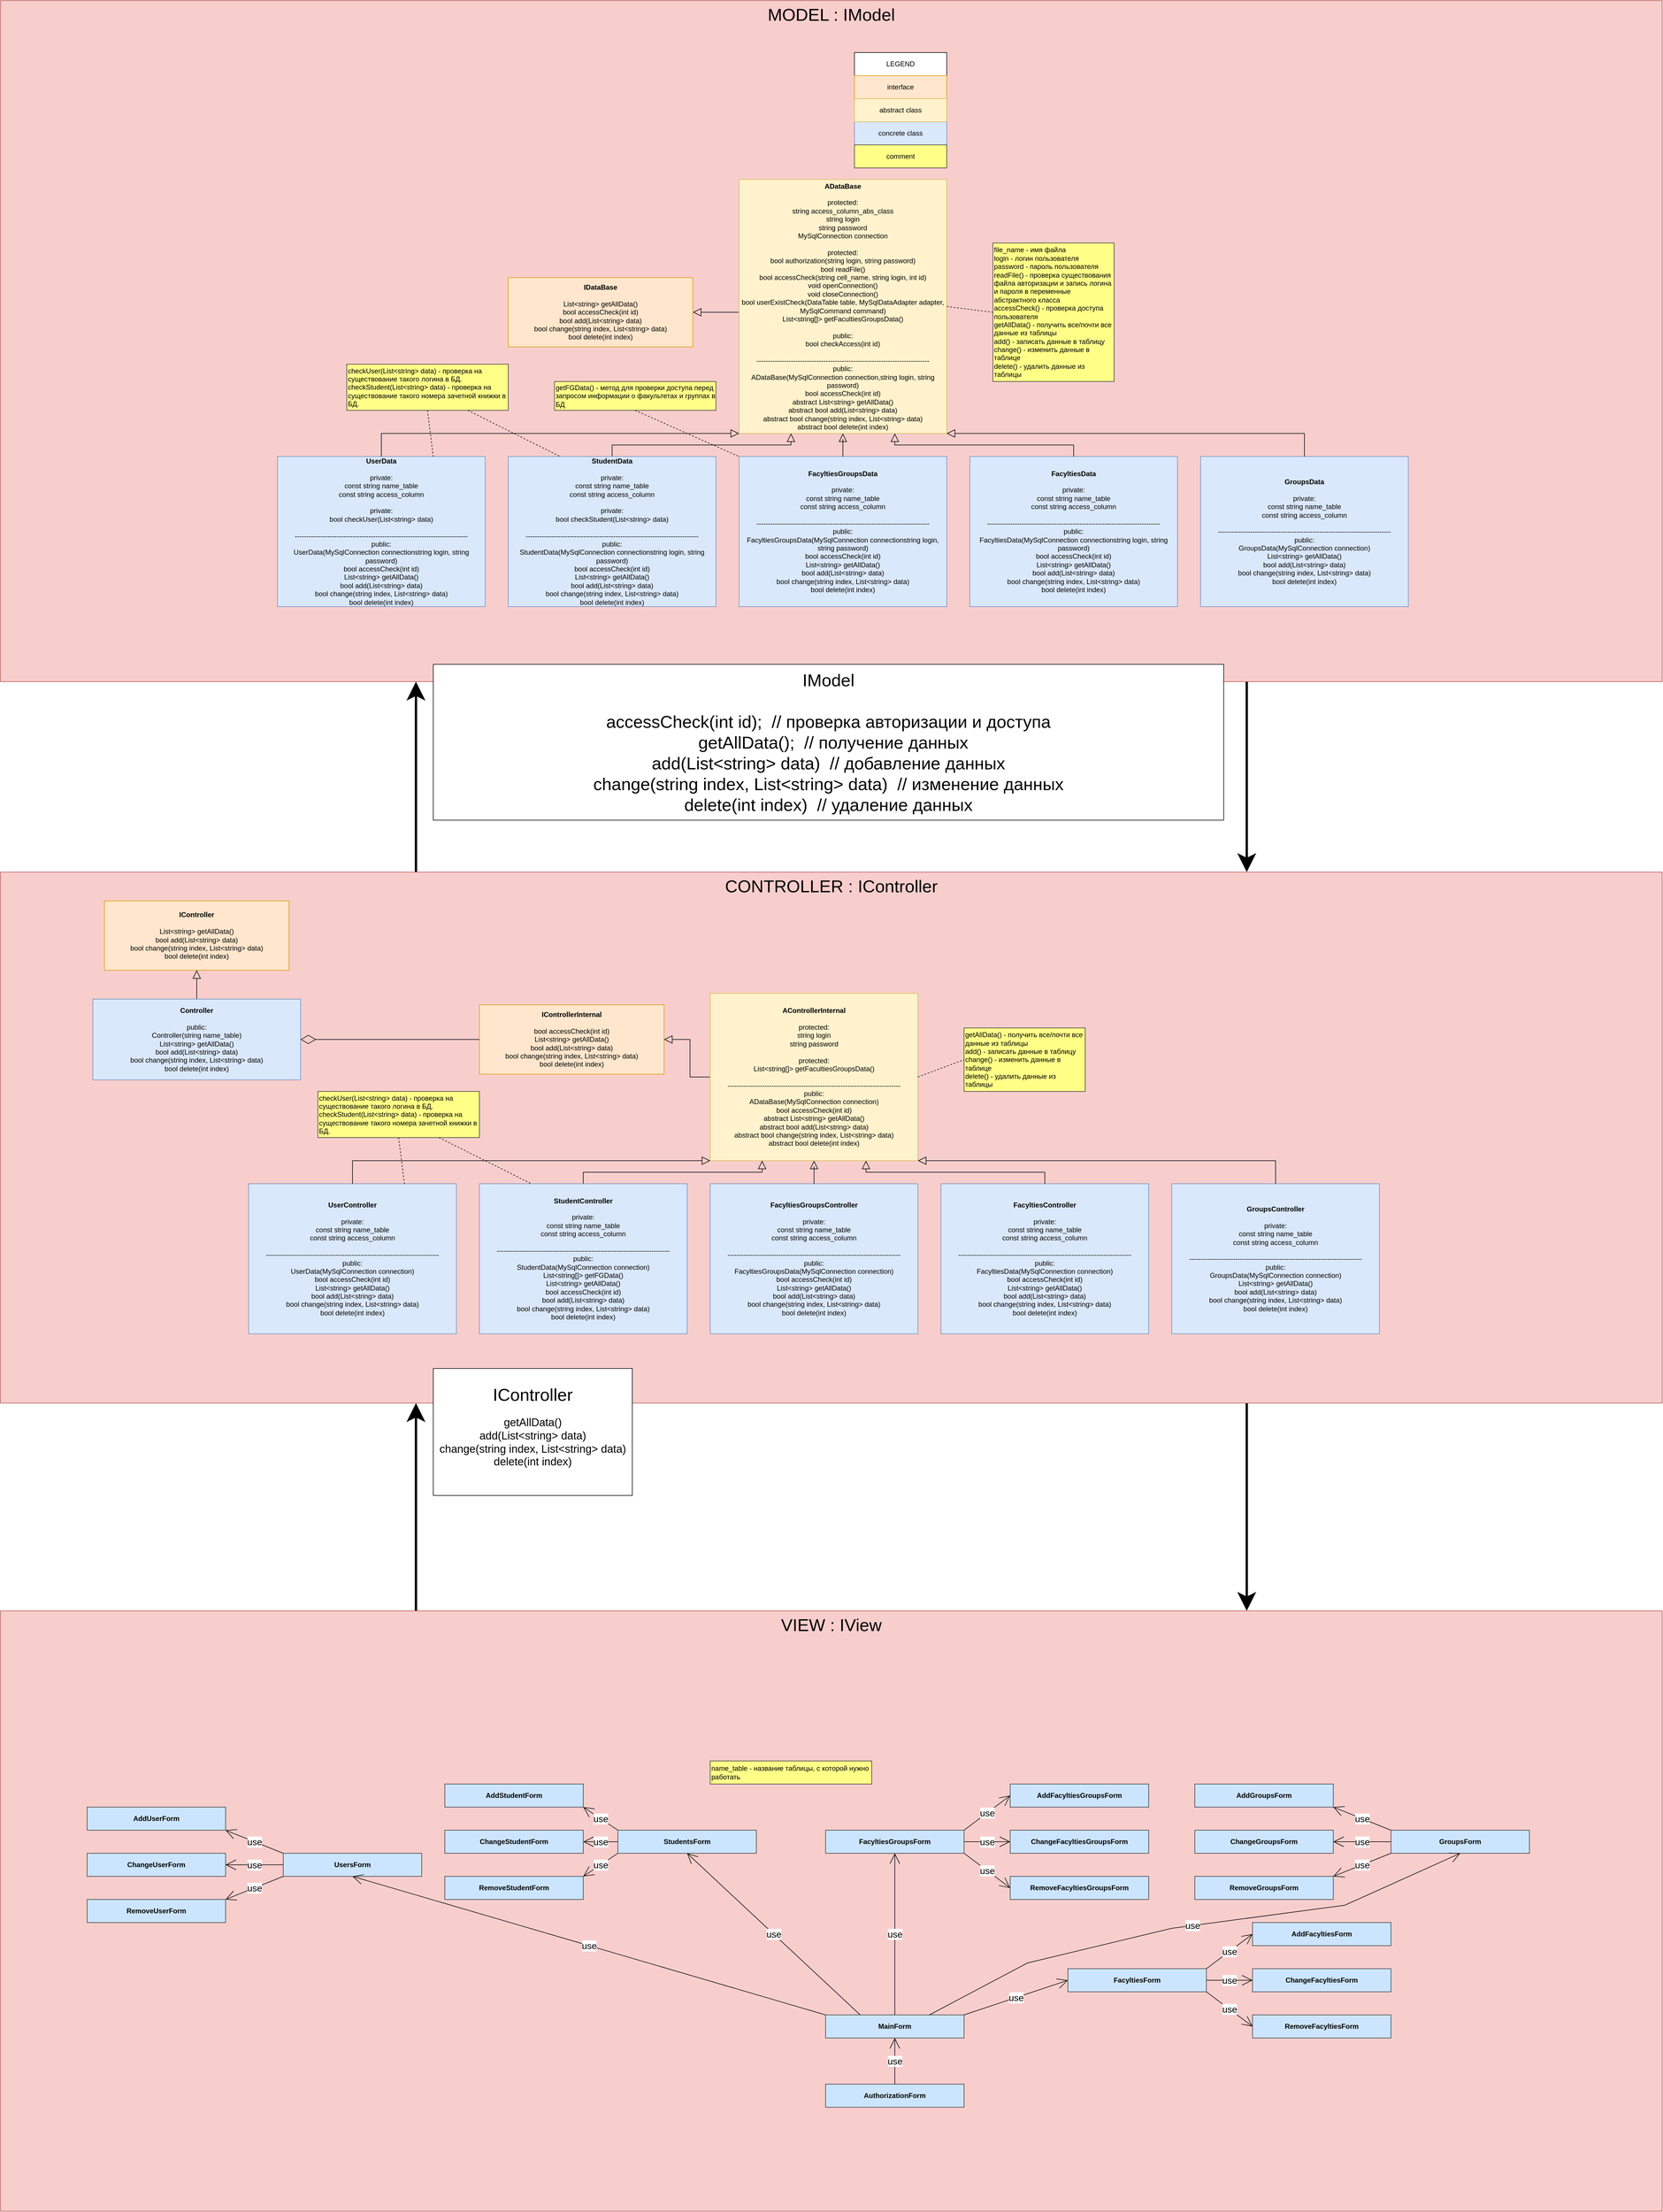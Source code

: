 <mxfile version="20.8.16" type="device"><diagram id="ocq9O8AzzAMIokA7cNoi" name="Страница 1"><mxGraphModel dx="2901" dy="2373" grid="1" gridSize="10" guides="1" tooltips="1" connect="1" arrows="1" fold="1" page="1" pageScale="1" pageWidth="827" pageHeight="1169" math="0" shadow="0"><root><mxCell id="0"/><mxCell id="1" parent="0"/><mxCell id="ER0At-6YWksPkvwWtmhH-6" style="edgeStyle=orthogonalEdgeStyle;rounded=0;orthogonalLoop=1;jettySize=auto;html=1;exitX=0.75;exitY=1;exitDx=0;exitDy=0;entryX=0.75;entryY=0;entryDx=0;entryDy=0;fontSize=30;strokeWidth=4;endSize=20;startSize=20;" parent="1" source="ER0At-6YWksPkvwWtmhH-3" target="ER0At-6YWksPkvwWtmhH-1" edge="1"><mxGeometry relative="1" as="geometry"/></mxCell><mxCell id="ER0At-6YWksPkvwWtmhH-7" value="" style="edgeStyle=orthogonalEdgeStyle;rounded=0;orthogonalLoop=1;jettySize=auto;html=1;exitX=0.25;exitY=0;exitDx=0;exitDy=0;entryX=0.25;entryY=1;entryDx=0;entryDy=0;fontSize=30;strokeWidth=4;endSize=20;startSize=20;" parent="1" source="ER0At-6YWksPkvwWtmhH-3" target="ER0At-6YWksPkvwWtmhH-2" edge="1"><mxGeometry relative="1" as="geometry"/></mxCell><mxCell id="ER0At-6YWksPkvwWtmhH-3" value="CONTROLLER : IController" style="rounded=0;whiteSpace=wrap;html=1;fillColor=#f8cecc;strokeColor=#b85450;align=center;verticalAlign=top;fontSize=30;" parent="1" vertex="1"><mxGeometry x="-680" y="1400" width="2880" height="920" as="geometry"/></mxCell><mxCell id="ER0At-6YWksPkvwWtmhH-10" style="edgeStyle=orthogonalEdgeStyle;rounded=0;orthogonalLoop=1;jettySize=auto;html=1;exitX=0.75;exitY=1;exitDx=0;exitDy=0;entryX=0.75;entryY=0;entryDx=0;entryDy=0;fontSize=30;strokeWidth=4;endSize=20;startSize=20;" parent="1" source="ER0At-6YWksPkvwWtmhH-2" target="ER0At-6YWksPkvwWtmhH-3" edge="1"><mxGeometry relative="1" as="geometry"/></mxCell><mxCell id="ER0At-6YWksPkvwWtmhH-2" value="MODEL : IModel" style="rounded=0;whiteSpace=wrap;html=1;fillColor=#f8cecc;strokeColor=#b85450;align=center;verticalAlign=top;fontSize=30;" parent="1" vertex="1"><mxGeometry x="-680" y="-110" width="2880" height="1180" as="geometry"/></mxCell><mxCell id="ER0At-6YWksPkvwWtmhH-5" style="edgeStyle=orthogonalEdgeStyle;rounded=0;orthogonalLoop=1;jettySize=auto;html=1;exitX=0.25;exitY=0;exitDx=0;exitDy=0;entryX=0.25;entryY=1;entryDx=0;entryDy=0;fontSize=30;strokeWidth=4;endSize=20;startSize=20;" parent="1" source="ER0At-6YWksPkvwWtmhH-1" target="ER0At-6YWksPkvwWtmhH-3" edge="1"><mxGeometry relative="1" as="geometry"/></mxCell><mxCell id="ER0At-6YWksPkvwWtmhH-1" value="VIEW : IView" style="rounded=0;whiteSpace=wrap;html=1;fillColor=#f8cecc;strokeColor=#b85450;align=center;verticalAlign=top;fontSize=30;" parent="1" vertex="1"><mxGeometry x="-680" y="2680" width="2880" height="1040" as="geometry"/></mxCell><mxCell id="dLpiywQZlEZt39u8WM0D-4" value="concrete class" style="rounded=0;whiteSpace=wrap;html=1;fillColor=#dae8fc;strokeColor=#6c8ebf;" parent="1" vertex="1"><mxGeometry x="800" y="100" width="160" height="40" as="geometry"/></mxCell><mxCell id="dLpiywQZlEZt39u8WM0D-5" value="LEGEND" style="rounded=0;whiteSpace=wrap;html=1;" parent="1" vertex="1"><mxGeometry x="800" y="-20" width="160" height="40" as="geometry"/></mxCell><mxCell id="dLpiywQZlEZt39u8WM0D-6" value="comment" style="rounded=0;whiteSpace=wrap;html=1;fillColor=#ffff88;strokeColor=#36393d;" parent="1" vertex="1"><mxGeometry x="800" y="140" width="160" height="40" as="geometry"/></mxCell><mxCell id="dLpiywQZlEZt39u8WM0D-7" value="interface" style="rounded=0;whiteSpace=wrap;html=1;fillColor=#ffe6cc;strokeColor=#d79b00;" parent="1" vertex="1"><mxGeometry x="800" y="20" width="160" height="40" as="geometry"/></mxCell><mxCell id="dLpiywQZlEZt39u8WM0D-8" value="&lt;b&gt;IDataBase&lt;/b&gt;&lt;br&gt;&lt;br&gt;List&amp;lt;string&amp;gt; getAllData()&lt;br&gt;bool accessCheck(int id)&lt;br&gt;bool add(List&amp;lt;string&amp;gt; data)&lt;br style=&quot;border-color: var(--border-color);&quot;&gt;bool change(string index, List&amp;lt;string&amp;gt; data)&lt;br style=&quot;border-color: var(--border-color);&quot;&gt;bool delete(int index)" style="rounded=0;whiteSpace=wrap;html=1;fillColor=#ffe6cc;strokeColor=#d79b00;" parent="1" vertex="1"><mxGeometry x="200" y="370" width="320" height="120" as="geometry"/></mxCell><mxCell id="dLpiywQZlEZt39u8WM0D-9" value="&lt;b&gt;UserData&lt;/b&gt;&lt;br&gt;&lt;br&gt;private:&lt;br&gt;const string name_table&lt;br&gt;const string access_column&lt;br style=&quot;border-color: var(--border-color);&quot;&gt;&lt;br style=&quot;border-color: var(--border-color);&quot;&gt;private:&lt;br style=&quot;border-color: var(--border-color);&quot;&gt;bool checkUser(List&amp;lt;string&amp;gt; data)&lt;br&gt;&lt;br&gt;---------------------------------------------------------------------------&lt;br&gt;public:&lt;br&gt;UserData(MySqlConnection connectionstring login, string password)&lt;br style=&quot;border-color: var(--border-color);&quot;&gt;bool accessCheck(int id)&lt;br style=&quot;border-color: var(--border-color);&quot;&gt;List&amp;lt;string&amp;gt; getAllData()&lt;br style=&quot;border-color: var(--border-color);&quot;&gt;bool add(List&amp;lt;string&amp;gt; data)&lt;br style=&quot;border-color: var(--border-color);&quot;&gt;bool change(string index, List&amp;lt;string&amp;gt; data)&lt;br style=&quot;border-color: var(--border-color);&quot;&gt;bool delete(int index)" style="rounded=0;whiteSpace=wrap;html=1;fillColor=#dae8fc;strokeColor=#6c8ebf;" parent="1" vertex="1"><mxGeometry x="-200" y="680" width="360" height="260" as="geometry"/></mxCell><mxCell id="dLpiywQZlEZt39u8WM0D-29" style="edgeStyle=orthogonalEdgeStyle;rounded=0;orthogonalLoop=1;jettySize=auto;html=1;entryX=1;entryY=0.5;entryDx=0;entryDy=0;strokeWidth=1;endArrow=block;endFill=0;endSize=12;" parent="1" source="dLpiywQZlEZt39u8WM0D-16" target="dLpiywQZlEZt39u8WM0D-8" edge="1"><mxGeometry relative="1" as="geometry"><Array as="points"><mxPoint x="590" y="430"/><mxPoint x="590" y="430"/></Array></mxGeometry></mxCell><mxCell id="dLpiywQZlEZt39u8WM0D-16" value="&lt;b&gt;ADataBase&lt;/b&gt;&lt;br style=&quot;border-color: var(--border-color);&quot;&gt;&lt;br style=&quot;border-color: var(--border-color);&quot;&gt;protected:&lt;br style=&quot;border-color: var(--border-color);&quot;&gt;string access_column_abs_class&lt;br style=&quot;border-color: var(--border-color);&quot;&gt;string login&lt;br style=&quot;border-color: var(--border-color);&quot;&gt;string password&lt;br style=&quot;border-color: var(--border-color);&quot;&gt;MySqlConnection connection&lt;br style=&quot;border-color: var(--border-color);&quot;&gt;&lt;br style=&quot;border-color: var(--border-color);&quot;&gt;protected:&lt;br style=&quot;border-color: var(--border-color);&quot;&gt;bool authorization(string login, string password)&lt;br style=&quot;border-color: var(--border-color);&quot;&gt;bool readFile()&lt;br style=&quot;border-color: var(--border-color);&quot;&gt;bool accessCheck(string cell_name, string login, int id)&lt;br style=&quot;border-color: var(--border-color);&quot;&gt;void openConnection()&lt;br style=&quot;border-color: var(--border-color);&quot;&gt;void closeConnection()&lt;br style=&quot;border-color: var(--border-color);&quot;&gt;bool userExistCheck(DataTable table, MySqlDataAdapter adapter, MySqlCommand command)&lt;br style=&quot;border-color: var(--border-color);&quot;&gt;List&amp;lt;string[]&amp;gt; getFacultiesGroupsData()&lt;br&gt;&lt;br&gt;public:&lt;br style=&quot;border-color: var(--border-color);&quot;&gt;bool checkAccess(int id)&lt;br&gt;&lt;br&gt;---------------------------------------------------------------------------&lt;br&gt;public:&lt;br&gt;ADataBase(MySqlConnection connection,string login, string password)&lt;br style=&quot;border-color: var(--border-color);&quot;&gt;bool accessCheck(int id)&lt;br style=&quot;border-color: var(--border-color);&quot;&gt;abstract List&amp;lt;string&amp;gt; getAllData()&lt;br&gt;abstract&amp;nbsp;bool add(List&amp;lt;string&amp;gt; data)&lt;br style=&quot;border-color: var(--border-color);&quot;&gt;abstract&amp;nbsp;bool change(string index, List&amp;lt;string&amp;gt; data)&lt;br style=&quot;border-color: var(--border-color);&quot;&gt;abstract&amp;nbsp;bool delete(int index)" style="rounded=0;whiteSpace=wrap;html=1;fillColor=#fff2cc;strokeColor=#d6b656;" parent="1" vertex="1"><mxGeometry x="600" y="200" width="360" height="440" as="geometry"/></mxCell><mxCell id="dLpiywQZlEZt39u8WM0D-23" style="edgeStyle=orthogonalEdgeStyle;rounded=0;orthogonalLoop=1;jettySize=auto;html=1;entryX=0.25;entryY=1;entryDx=0;entryDy=0;strokeWidth=1;endArrow=block;endFill=0;endSize=12;" parent="1" source="dLpiywQZlEZt39u8WM0D-18" target="dLpiywQZlEZt39u8WM0D-16" edge="1"><mxGeometry relative="1" as="geometry"><Array as="points"><mxPoint x="380" y="660"/><mxPoint x="690" y="660"/></Array></mxGeometry></mxCell><mxCell id="dLpiywQZlEZt39u8WM0D-18" value="&lt;b&gt;StudentData&lt;/b&gt;&lt;br&gt;&lt;br&gt;private:&lt;br&gt;const&amp;nbsp;string name_table&lt;br&gt;const string access_column&lt;br style=&quot;border-color: var(--border-color);&quot;&gt;&lt;br style=&quot;border-color: var(--border-color);&quot;&gt;private:&lt;br style=&quot;border-color: var(--border-color);&quot;&gt;bool checkStudent(List&amp;lt;string&amp;gt; data)&lt;br&gt;&lt;br&gt;---------------------------------------------------------------------------&lt;br&gt;public:&lt;br&gt;StudentData(MySqlConnection connectionstring login, string password)&lt;br style=&quot;border-color: var(--border-color);&quot;&gt;bool accessCheck(int id)&lt;br style=&quot;border-color: var(--border-color);&quot;&gt;List&amp;lt;string&amp;gt; getAllData()&lt;br style=&quot;border-color: var(--border-color);&quot;&gt;bool add(List&amp;lt;string&amp;gt; data)&lt;br style=&quot;border-color: var(--border-color);&quot;&gt;bool change(string index, List&amp;lt;string&amp;gt; data)&lt;br style=&quot;border-color: var(--border-color);&quot;&gt;bool delete(int index)" style="rounded=0;whiteSpace=wrap;html=1;fillColor=#dae8fc;strokeColor=#6c8ebf;" parent="1" vertex="1"><mxGeometry x="200" y="680" width="360" height="260" as="geometry"/></mxCell><mxCell id="dLpiywQZlEZt39u8WM0D-22" value="abstract class" style="rounded=0;whiteSpace=wrap;html=1;fillColor=#fff2cc;strokeColor=#d6b656;" parent="1" vertex="1"><mxGeometry x="800" y="60" width="160" height="40" as="geometry"/></mxCell><mxCell id="dLpiywQZlEZt39u8WM0D-24" value="&lt;b&gt;FacyltiesGroupsData&lt;/b&gt;&lt;br&gt;&lt;br&gt;private:&lt;br&gt;const&amp;nbsp;string name_table&lt;br&gt;const string access_column&lt;br&gt;&lt;br&gt;---------------------------------------------------------------------------&lt;br&gt;public:&lt;br&gt;&lt;span style=&quot;border-color: var(--border-color);&quot;&gt;FacyltiesGroups&lt;/span&gt;Data(MySqlConnection connectionstring login, string password)&lt;br style=&quot;border-color: var(--border-color);&quot;&gt;bool accessCheck(int id)&lt;br style=&quot;border-color: var(--border-color);&quot;&gt;List&amp;lt;string&amp;gt; getAllData()&lt;br style=&quot;border-color: var(--border-color);&quot;&gt;bool add(List&amp;lt;string&amp;gt; data)&lt;br style=&quot;border-color: var(--border-color);&quot;&gt;bool change(string index, List&amp;lt;string&amp;gt; data)&lt;br style=&quot;border-color: var(--border-color);&quot;&gt;bool delete(int index)" style="rounded=0;whiteSpace=wrap;html=1;fillColor=#dae8fc;strokeColor=#6c8ebf;" parent="1" vertex="1"><mxGeometry x="600" y="680" width="360" height="260" as="geometry"/></mxCell><mxCell id="dLpiywQZlEZt39u8WM0D-34" value="file_name - имя файла&lt;br&gt;login - логин пользователя&lt;br&gt;password - пароль пользователя&lt;br&gt;readFile() - проверка существования файла авторизации и запись логина и пароля в переменные абстрактного класса&lt;br&gt;accessCheck() - проверка доступа пользователя&lt;br&gt;getAllData() - получить все/почти все данные из таблицы&lt;br&gt;add() - записать данные в таблицу&lt;br&gt;change() - изменить данные в таблице&lt;br&gt;delete() - удалить данные из таблицы" style="rounded=0;whiteSpace=wrap;html=1;fillColor=#ffff88;strokeColor=#36393d;align=left;" parent="1" vertex="1"><mxGeometry x="1040" y="310" width="210" height="240" as="geometry"/></mxCell><mxCell id="dLpiywQZlEZt39u8WM0D-38" value="" style="endArrow=none;dashed=1;html=1;rounded=0;strokeWidth=1;endSize=12;entryX=0;entryY=0.5;entryDx=0;entryDy=0;exitX=1;exitY=0.5;exitDx=0;exitDy=0;" parent="1" source="dLpiywQZlEZt39u8WM0D-16" target="dLpiywQZlEZt39u8WM0D-34" edge="1"><mxGeometry width="50" height="50" relative="1" as="geometry"><mxPoint x="690" y="340" as="sourcePoint"/><mxPoint x="740" y="290" as="targetPoint"/></mxGeometry></mxCell><mxCell id="dLpiywQZlEZt39u8WM0D-39" value="&lt;span style=&quot;text-align: center;&quot;&gt;name_table - название таблицы, с которой нужно работать&lt;/span&gt;" style="rounded=0;whiteSpace=wrap;html=1;fillColor=#ffff88;strokeColor=#36393d;align=left;" parent="1" vertex="1"><mxGeometry x="550" y="2940" width="280" height="40" as="geometry"/></mxCell><mxCell id="dLpiywQZlEZt39u8WM0D-43" value="&lt;b&gt;AuthorizationForm&lt;/b&gt;" style="rounded=0;whiteSpace=wrap;html=1;fillColor=#cce5ff;strokeColor=#36393d;" parent="1" vertex="1"><mxGeometry x="750" y="3500" width="240" height="40" as="geometry"/></mxCell><mxCell id="dLpiywQZlEZt39u8WM0D-44" value="&lt;b&gt;StudentsForm&lt;/b&gt;" style="rounded=0;whiteSpace=wrap;html=1;fillColor=#cce5ff;strokeColor=#36393d;" parent="1" vertex="1"><mxGeometry x="390" y="3060" width="240" height="40" as="geometry"/></mxCell><mxCell id="dLpiywQZlEZt39u8WM0D-45" value="&lt;b&gt;AddStudentForm&lt;/b&gt;" style="rounded=0;whiteSpace=wrap;html=1;fillColor=#cce5ff;strokeColor=#36393d;" parent="1" vertex="1"><mxGeometry x="90" y="2980" width="240" height="40" as="geometry"/></mxCell><mxCell id="dLpiywQZlEZt39u8WM0D-46" value="&lt;b&gt;ChangeStudentForm&lt;/b&gt;" style="rounded=0;whiteSpace=wrap;html=1;fillColor=#cce5ff;strokeColor=#36393d;" parent="1" vertex="1"><mxGeometry x="90" y="3060" width="240" height="40" as="geometry"/></mxCell><mxCell id="dLpiywQZlEZt39u8WM0D-47" value="&lt;b&gt;RemoveStudentForm&lt;/b&gt;" style="rounded=0;whiteSpace=wrap;html=1;fillColor=#cce5ff;strokeColor=#36393d;" parent="1" vertex="1"><mxGeometry x="90" y="3140" width="240" height="40" as="geometry"/></mxCell><mxCell id="dLpiywQZlEZt39u8WM0D-56" value="&lt;b&gt;AddUserForm&lt;/b&gt;" style="rounded=0;whiteSpace=wrap;html=1;fillColor=#cce5ff;strokeColor=#36393d;" parent="1" vertex="1"><mxGeometry x="-530" y="3020" width="240" height="40" as="geometry"/></mxCell><mxCell id="dLpiywQZlEZt39u8WM0D-57" value="&lt;b&gt;ChangeUserForm&lt;/b&gt;" style="rounded=0;whiteSpace=wrap;html=1;fillColor=#cce5ff;strokeColor=#36393d;" parent="1" vertex="1"><mxGeometry x="-530" y="3100" width="240" height="40" as="geometry"/></mxCell><mxCell id="dLpiywQZlEZt39u8WM0D-58" value="&lt;b&gt;RemoveUserForm&lt;/b&gt;" style="rounded=0;whiteSpace=wrap;html=1;fillColor=#cce5ff;strokeColor=#36393d;" parent="1" vertex="1"><mxGeometry x="-530" y="3180" width="240" height="40" as="geometry"/></mxCell><mxCell id="dLpiywQZlEZt39u8WM0D-63" value="&lt;b&gt;AddFacyltiesGroupsForm&lt;/b&gt;" style="rounded=0;whiteSpace=wrap;html=1;fillColor=#cce5ff;strokeColor=#36393d;" parent="1" vertex="1"><mxGeometry x="1070" y="2980" width="240" height="40" as="geometry"/></mxCell><mxCell id="dLpiywQZlEZt39u8WM0D-64" value="&lt;b&gt;Change&lt;/b&gt;&lt;b style=&quot;border-color: var(--border-color);&quot;&gt;FacyltiesGroups&lt;/b&gt;&lt;b&gt;Form&lt;/b&gt;" style="rounded=0;whiteSpace=wrap;html=1;fillColor=#cce5ff;strokeColor=#36393d;" parent="1" vertex="1"><mxGeometry x="1070" y="3060" width="240" height="40" as="geometry"/></mxCell><mxCell id="dLpiywQZlEZt39u8WM0D-65" value="&lt;b&gt;Remove&lt;/b&gt;&lt;b style=&quot;border-color: var(--border-color);&quot;&gt;FacyltiesGroups&lt;/b&gt;&lt;b&gt;Form&lt;/b&gt;" style="rounded=0;whiteSpace=wrap;html=1;fillColor=#cce5ff;strokeColor=#36393d;" parent="1" vertex="1"><mxGeometry x="1070" y="3140" width="240" height="40" as="geometry"/></mxCell><mxCell id="Pfg1LIZ_p-JK7DMf9TVl-15" value="use" style="endArrow=open;endSize=16;endFill=0;html=1;rounded=0;exitX=0.5;exitY=0;exitDx=0;exitDy=0;entryX=0.5;entryY=1;entryDx=0;entryDy=0;fontSize=16;" parent="1" source="dLpiywQZlEZt39u8WM0D-43" target="rGvCEnaaATVUjTItlmBt-1" edge="1"><mxGeometry width="160" relative="1" as="geometry"><mxPoint x="190" y="2790" as="sourcePoint"/><mxPoint x="350" y="2790" as="targetPoint"/></mxGeometry></mxCell><mxCell id="Pfg1LIZ_p-JK7DMf9TVl-22" value="use" style="endArrow=open;endSize=16;endFill=0;html=1;rounded=0;entryX=1;entryY=0.5;entryDx=0;entryDy=0;fontSize=16;exitX=0;exitY=0.5;exitDx=0;exitDy=0;" parent="1" source="dLpiywQZlEZt39u8WM0D-44" target="dLpiywQZlEZt39u8WM0D-46" edge="1"><mxGeometry width="160" relative="1" as="geometry"><mxPoint x="350" y="3060" as="sourcePoint"/><mxPoint x="230" y="2810" as="targetPoint"/></mxGeometry></mxCell><mxCell id="Pfg1LIZ_p-JK7DMf9TVl-24" value="use" style="endArrow=open;endSize=16;endFill=0;html=1;rounded=0;entryX=1;entryY=0;entryDx=0;entryDy=0;fontSize=16;exitX=0;exitY=1;exitDx=0;exitDy=0;" parent="1" source="dLpiywQZlEZt39u8WM0D-44" target="dLpiywQZlEZt39u8WM0D-47" edge="1"><mxGeometry width="160" relative="1" as="geometry"><mxPoint x="400" y="3140" as="sourcePoint"/><mxPoint x="700" y="2790" as="targetPoint"/></mxGeometry></mxCell><mxCell id="4uRdyTs5se6w1f8D1EsU-1" value="&lt;b&gt;UsersForm&lt;/b&gt;" style="rounded=0;whiteSpace=wrap;html=1;fillColor=#cce5ff;strokeColor=#36393d;" parent="1" vertex="1"><mxGeometry x="-190" y="3100" width="240" height="40" as="geometry"/></mxCell><mxCell id="rGvCEnaaATVUjTItlmBt-1" value="&lt;b&gt;MainForm&lt;/b&gt;" style="rounded=0;whiteSpace=wrap;html=1;fillColor=#cce5ff;strokeColor=#36393d;" parent="1" vertex="1"><mxGeometry x="750" y="3380" width="240" height="40" as="geometry"/></mxCell><mxCell id="rGvCEnaaATVUjTItlmBt-2" value="use" style="endArrow=open;endSize=16;endFill=0;html=1;rounded=0;fontSize=16;entryX=1;entryY=1;entryDx=0;entryDy=0;exitX=0;exitY=0;exitDx=0;exitDy=0;" parent="1" source="dLpiywQZlEZt39u8WM0D-44" target="dLpiywQZlEZt39u8WM0D-45" edge="1"><mxGeometry width="160" relative="1" as="geometry"><mxPoint x="420" y="2990" as="sourcePoint"/><mxPoint x="340" y="2810" as="targetPoint"/></mxGeometry></mxCell><mxCell id="rGvCEnaaATVUjTItlmBt-3" value="use" style="endArrow=open;endSize=16;endFill=0;html=1;rounded=0;exitX=0.25;exitY=0;exitDx=0;exitDy=0;entryX=0.5;entryY=1;entryDx=0;entryDy=0;fontSize=16;" parent="1" source="rGvCEnaaATVUjTItlmBt-1" target="dLpiywQZlEZt39u8WM0D-44" edge="1"><mxGeometry width="160" relative="1" as="geometry"><mxPoint x="820" y="3230" as="sourcePoint"/><mxPoint x="820" y="3110" as="targetPoint"/><mxPoint as="offset"/></mxGeometry></mxCell><mxCell id="rGvCEnaaATVUjTItlmBt-8" value="&lt;b&gt;FacyltiesGroupsForm&lt;/b&gt;" style="rounded=0;whiteSpace=wrap;html=1;fillColor=#cce5ff;strokeColor=#36393d;" parent="1" vertex="1"><mxGeometry x="750" y="3060" width="240" height="40" as="geometry"/></mxCell><mxCell id="rGvCEnaaATVUjTItlmBt-9" value="use" style="endArrow=open;endSize=16;endFill=0;html=1;rounded=0;exitX=1;exitY=1;exitDx=0;exitDy=0;fontSize=16;entryX=0;entryY=0.5;entryDx=0;entryDy=0;" parent="1" source="rGvCEnaaATVUjTItlmBt-8" target="dLpiywQZlEZt39u8WM0D-65" edge="1"><mxGeometry width="160" relative="1" as="geometry"><mxPoint x="780" y="3150" as="sourcePoint"/><mxPoint x="1040" y="3110" as="targetPoint"/></mxGeometry></mxCell><mxCell id="rGvCEnaaATVUjTItlmBt-10" value="use" style="endArrow=open;endSize=16;endFill=0;html=1;rounded=0;exitX=1;exitY=0.5;exitDx=0;exitDy=0;fontSize=16;entryX=0;entryY=0.5;entryDx=0;entryDy=0;" parent="1" source="rGvCEnaaATVUjTItlmBt-8" target="dLpiywQZlEZt39u8WM0D-64" edge="1"><mxGeometry width="160" relative="1" as="geometry"><mxPoint x="790" y="3160" as="sourcePoint"/><mxPoint x="1030" y="3050" as="targetPoint"/></mxGeometry></mxCell><mxCell id="rGvCEnaaATVUjTItlmBt-11" value="use" style="endArrow=open;endSize=16;endFill=0;html=1;rounded=0;exitX=1;exitY=0;exitDx=0;exitDy=0;fontSize=16;entryX=0;entryY=0.5;entryDx=0;entryDy=0;" parent="1" source="rGvCEnaaATVUjTItlmBt-8" target="dLpiywQZlEZt39u8WM0D-63" edge="1"><mxGeometry width="160" relative="1" as="geometry"><mxPoint x="800" y="3170" as="sourcePoint"/><mxPoint x="980" y="3000" as="targetPoint"/></mxGeometry></mxCell><mxCell id="rGvCEnaaATVUjTItlmBt-14" value="use" style="endArrow=open;endSize=16;endFill=0;html=1;rounded=0;exitX=0;exitY=0;exitDx=0;exitDy=0;entryX=0.5;entryY=1;entryDx=0;entryDy=0;fontSize=16;" parent="1" source="rGvCEnaaATVUjTItlmBt-1" target="4uRdyTs5se6w1f8D1EsU-1" edge="1"><mxGeometry width="160" relative="1" as="geometry"><mxPoint x="880" y="3390" as="sourcePoint"/><mxPoint x="880" y="3110" as="targetPoint"/></mxGeometry></mxCell><mxCell id="rGvCEnaaATVUjTItlmBt-15" value="use" style="endArrow=open;endSize=16;endFill=0;html=1;rounded=0;fontSize=16;entryX=1;entryY=1;entryDx=0;entryDy=0;exitX=0;exitY=0;exitDx=0;exitDy=0;" parent="1" source="4uRdyTs5se6w1f8D1EsU-1" target="dLpiywQZlEZt39u8WM0D-56" edge="1"><mxGeometry width="160" relative="1" as="geometry"><mxPoint x="-220" y="3040" as="sourcePoint"/><mxPoint x="100" y="2810" as="targetPoint"/></mxGeometry></mxCell><mxCell id="rGvCEnaaATVUjTItlmBt-16" value="use" style="endArrow=open;endSize=16;endFill=0;html=1;rounded=0;fontSize=16;entryX=1;entryY=0.5;entryDx=0;entryDy=0;exitX=0;exitY=0.5;exitDx=0;exitDy=0;" parent="1" source="4uRdyTs5se6w1f8D1EsU-1" target="dLpiywQZlEZt39u8WM0D-57" edge="1"><mxGeometry width="160" relative="1" as="geometry"><mxPoint x="-250" y="3100" as="sourcePoint"/><mxPoint x="110" y="2820" as="targetPoint"/></mxGeometry></mxCell><mxCell id="rGvCEnaaATVUjTItlmBt-17" value="use" style="endArrow=open;endSize=16;endFill=0;html=1;rounded=0;fontSize=16;entryX=1;entryY=0;entryDx=0;entryDy=0;exitX=0;exitY=1;exitDx=0;exitDy=0;" parent="1" source="4uRdyTs5se6w1f8D1EsU-1" target="dLpiywQZlEZt39u8WM0D-58" edge="1"><mxGeometry width="160" relative="1" as="geometry"><mxPoint x="-200" y="3180" as="sourcePoint"/><mxPoint x="120" y="2830" as="targetPoint"/></mxGeometry></mxCell><mxCell id="osTgi7u16QbhaeQsvBvb-1" value="&lt;b&gt;FacyltiesData&lt;/b&gt;&lt;br&gt;&lt;br&gt;private:&lt;br&gt;const&amp;nbsp;string name_table&lt;br&gt;const string access_column&lt;br&gt;&lt;br&gt;---------------------------------------------------------------------------&lt;br&gt;public:&lt;br&gt;&lt;span style=&quot;border-color: var(--border-color);&quot;&gt;Facylties&lt;/span&gt;Data(MySqlConnection connectionstring login, string password)&lt;br style=&quot;border-color: var(--border-color);&quot;&gt;bool accessCheck(int id)&lt;br style=&quot;border-color: var(--border-color);&quot;&gt;List&amp;lt;string&amp;gt; getAllData()&lt;br style=&quot;border-color: var(--border-color);&quot;&gt;bool add(List&amp;lt;string&amp;gt; data)&lt;br style=&quot;border-color: var(--border-color);&quot;&gt;bool change(string index, List&amp;lt;string&amp;gt; data)&lt;br style=&quot;border-color: var(--border-color);&quot;&gt;bool delete(int index)" style="rounded=0;whiteSpace=wrap;html=1;fillColor=#dae8fc;strokeColor=#6c8ebf;" parent="1" vertex="1"><mxGeometry x="1000" y="680" width="360" height="260" as="geometry"/></mxCell><mxCell id="osTgi7u16QbhaeQsvBvb-2" value="&lt;b&gt;GroupsData&lt;/b&gt;&lt;br&gt;&lt;br&gt;private:&lt;br&gt;const&amp;nbsp;string name_table&lt;br&gt;const string access_column&lt;br&gt;&lt;br&gt;---------------------------------------------------------------------------&lt;br&gt;public:&lt;br&gt;&lt;span style=&quot;border-color: var(--border-color);&quot;&gt;Groups&lt;/span&gt;Data(MySqlConnection connection)&lt;br&gt;List&amp;lt;string&amp;gt; getAllData()&lt;br style=&quot;border-color: var(--border-color);&quot;&gt;bool add(List&amp;lt;string&amp;gt; data)&lt;br style=&quot;border-color: var(--border-color);&quot;&gt;bool change(string index, List&amp;lt;string&amp;gt; data)&lt;br style=&quot;border-color: var(--border-color);&quot;&gt;bool delete(int index)" style="rounded=0;whiteSpace=wrap;html=1;fillColor=#dae8fc;strokeColor=#6c8ebf;" parent="1" vertex="1"><mxGeometry x="1400" y="680" width="360" height="260" as="geometry"/></mxCell><mxCell id="osTgi7u16QbhaeQsvBvb-4" style="edgeStyle=orthogonalEdgeStyle;rounded=0;orthogonalLoop=1;jettySize=auto;html=1;strokeWidth=1;endArrow=block;endFill=0;endSize=12;exitX=0.5;exitY=0;exitDx=0;exitDy=0;entryX=0;entryY=1;entryDx=0;entryDy=0;" parent="1" source="dLpiywQZlEZt39u8WM0D-9" target="dLpiywQZlEZt39u8WM0D-16" edge="1"><mxGeometry relative="1" as="geometry"><mxPoint y="640" as="sourcePoint"/><mxPoint x="700" y="670" as="targetPoint"/><Array as="points"><mxPoint x="-20" y="640"/></Array></mxGeometry></mxCell><mxCell id="osTgi7u16QbhaeQsvBvb-7" style="edgeStyle=orthogonalEdgeStyle;rounded=0;orthogonalLoop=1;jettySize=auto;html=1;entryX=0.5;entryY=1;entryDx=0;entryDy=0;strokeWidth=1;endArrow=block;endFill=0;endSize=12;exitX=0.5;exitY=0;exitDx=0;exitDy=0;" parent="1" source="dLpiywQZlEZt39u8WM0D-24" target="dLpiywQZlEZt39u8WM0D-16" edge="1"><mxGeometry relative="1" as="geometry"><Array as="points"><mxPoint x="780" y="650"/><mxPoint x="780" y="650"/></Array><mxPoint x="823.88" y="669.6" as="sourcePoint"/><mxPoint x="920.0" y="630.0" as="targetPoint"/></mxGeometry></mxCell><mxCell id="osTgi7u16QbhaeQsvBvb-9" value="use" style="endArrow=open;endSize=16;endFill=0;html=1;rounded=0;exitX=0.5;exitY=0;exitDx=0;exitDy=0;entryX=0.5;entryY=1;entryDx=0;entryDy=0;fontSize=16;" parent="1" source="rGvCEnaaATVUjTItlmBt-1" target="rGvCEnaaATVUjTItlmBt-8" edge="1"><mxGeometry width="160" relative="1" as="geometry"><mxPoint x="1150" y="3410" as="sourcePoint"/><mxPoint x="910" y="3090" as="targetPoint"/><mxPoint as="offset"/></mxGeometry></mxCell><mxCell id="osTgi7u16QbhaeQsvBvb-12" value="&lt;b&gt;AddFacyltiesForm&lt;/b&gt;" style="rounded=0;whiteSpace=wrap;html=1;fillColor=#cce5ff;strokeColor=#36393d;" parent="1" vertex="1"><mxGeometry x="1490" y="3220" width="240" height="40" as="geometry"/></mxCell><mxCell id="osTgi7u16QbhaeQsvBvb-13" value="&lt;b&gt;Change&lt;/b&gt;&lt;b style=&quot;border-color: var(--border-color);&quot;&gt;Facylties&lt;/b&gt;&lt;b&gt;Form&lt;/b&gt;" style="rounded=0;whiteSpace=wrap;html=1;fillColor=#cce5ff;strokeColor=#36393d;" parent="1" vertex="1"><mxGeometry x="1490" y="3300" width="240" height="40" as="geometry"/></mxCell><mxCell id="osTgi7u16QbhaeQsvBvb-14" value="&lt;b&gt;Remove&lt;/b&gt;&lt;b style=&quot;border-color: var(--border-color);&quot;&gt;Facylties&lt;/b&gt;&lt;b&gt;Form&lt;/b&gt;" style="rounded=0;whiteSpace=wrap;html=1;fillColor=#cce5ff;strokeColor=#36393d;" parent="1" vertex="1"><mxGeometry x="1490" y="3380" width="240" height="40" as="geometry"/></mxCell><mxCell id="osTgi7u16QbhaeQsvBvb-15" value="&lt;b&gt;FacyltiesForm&lt;/b&gt;" style="rounded=0;whiteSpace=wrap;html=1;fillColor=#cce5ff;strokeColor=#36393d;" parent="1" vertex="1"><mxGeometry x="1170" y="3300" width="240" height="40" as="geometry"/></mxCell><mxCell id="osTgi7u16QbhaeQsvBvb-16" value="use" style="endArrow=open;endSize=16;endFill=0;html=1;rounded=0;exitX=1;exitY=1;exitDx=0;exitDy=0;fontSize=16;entryX=0;entryY=0.5;entryDx=0;entryDy=0;" parent="1" source="osTgi7u16QbhaeQsvBvb-15" target="osTgi7u16QbhaeQsvBvb-14" edge="1"><mxGeometry width="160" relative="1" as="geometry"><mxPoint x="1200" y="3390" as="sourcePoint"/><mxPoint x="1390" y="3380" as="targetPoint"/></mxGeometry></mxCell><mxCell id="osTgi7u16QbhaeQsvBvb-17" value="use" style="endArrow=open;endSize=16;endFill=0;html=1;rounded=0;exitX=1;exitY=0.5;exitDx=0;exitDy=0;fontSize=16;entryX=0;entryY=0.5;entryDx=0;entryDy=0;" parent="1" source="osTgi7u16QbhaeQsvBvb-15" target="osTgi7u16QbhaeQsvBvb-13" edge="1"><mxGeometry width="160" relative="1" as="geometry"><mxPoint x="1210" y="3400" as="sourcePoint"/><mxPoint x="1460" y="3280" as="targetPoint"/></mxGeometry></mxCell><mxCell id="osTgi7u16QbhaeQsvBvb-18" value="use" style="endArrow=open;endSize=16;endFill=0;html=1;rounded=0;exitX=1;exitY=0;exitDx=0;exitDy=0;fontSize=16;entryX=0;entryY=0.5;entryDx=0;entryDy=0;" parent="1" source="osTgi7u16QbhaeQsvBvb-15" target="osTgi7u16QbhaeQsvBvb-12" edge="1"><mxGeometry width="160" relative="1" as="geometry"><mxPoint x="1220" y="3410" as="sourcePoint"/><mxPoint x="1390" y="3270" as="targetPoint"/></mxGeometry></mxCell><mxCell id="osTgi7u16QbhaeQsvBvb-19" value="use" style="endArrow=open;endSize=16;endFill=0;html=1;rounded=0;exitX=1;exitY=0;exitDx=0;exitDy=0;entryX=0;entryY=0.5;entryDx=0;entryDy=0;fontSize=16;" parent="1" source="rGvCEnaaATVUjTItlmBt-1" target="osTgi7u16QbhaeQsvBvb-15" edge="1"><mxGeometry width="160" relative="1" as="geometry"><mxPoint x="940" y="3390" as="sourcePoint"/><mxPoint x="880" y="3110" as="targetPoint"/><mxPoint as="offset"/></mxGeometry></mxCell><mxCell id="osTgi7u16QbhaeQsvBvb-22" value="&lt;b&gt;AddGroupsForm&lt;/b&gt;" style="rounded=0;whiteSpace=wrap;html=1;fillColor=#cce5ff;strokeColor=#36393d;" parent="1" vertex="1"><mxGeometry x="1390" y="2980" width="240" height="40" as="geometry"/></mxCell><mxCell id="osTgi7u16QbhaeQsvBvb-23" value="&lt;b&gt;Change&lt;/b&gt;&lt;b style=&quot;border-color: var(--border-color);&quot;&gt;Groups&lt;/b&gt;&lt;b&gt;Form&lt;/b&gt;" style="rounded=0;whiteSpace=wrap;html=1;fillColor=#cce5ff;strokeColor=#36393d;" parent="1" vertex="1"><mxGeometry x="1390" y="3060" width="240" height="40" as="geometry"/></mxCell><mxCell id="osTgi7u16QbhaeQsvBvb-24" value="&lt;b&gt;Remove&lt;/b&gt;&lt;b style=&quot;border-color: var(--border-color);&quot;&gt;Groups&lt;/b&gt;&lt;b&gt;Form&lt;/b&gt;" style="rounded=0;whiteSpace=wrap;html=1;fillColor=#cce5ff;strokeColor=#36393d;" parent="1" vertex="1"><mxGeometry x="1390" y="3140" width="240" height="40" as="geometry"/></mxCell><mxCell id="osTgi7u16QbhaeQsvBvb-25" value="&lt;b style=&quot;border-color: var(--border-color);&quot;&gt;GroupsForm&lt;/b&gt;" style="rounded=0;whiteSpace=wrap;html=1;fillColor=#cce5ff;strokeColor=#36393d;" parent="1" vertex="1"><mxGeometry x="1730" y="3060" width="240" height="40" as="geometry"/></mxCell><mxCell id="osTgi7u16QbhaeQsvBvb-26" value="use" style="endArrow=open;endSize=16;endFill=0;html=1;rounded=0;fontSize=16;entryX=1;entryY=1;entryDx=0;entryDy=0;exitX=0;exitY=0;exitDx=0;exitDy=0;" parent="1" source="osTgi7u16QbhaeQsvBvb-25" target="osTgi7u16QbhaeQsvBvb-22" edge="1"><mxGeometry x="0.003" width="160" relative="1" as="geometry"><mxPoint x="1680" y="3000" as="sourcePoint"/><mxPoint x="2020" y="2770" as="targetPoint"/><mxPoint as="offset"/></mxGeometry></mxCell><mxCell id="osTgi7u16QbhaeQsvBvb-27" value="use" style="endArrow=open;endSize=16;endFill=0;html=1;rounded=0;fontSize=16;entryX=1;entryY=0.5;entryDx=0;entryDy=0;exitX=0;exitY=0.5;exitDx=0;exitDy=0;" parent="1" source="osTgi7u16QbhaeQsvBvb-25" target="osTgi7u16QbhaeQsvBvb-23" edge="1"><mxGeometry width="160" relative="1" as="geometry"><mxPoint x="1650" y="3050" as="sourcePoint"/><mxPoint x="2030" y="2780" as="targetPoint"/></mxGeometry></mxCell><mxCell id="osTgi7u16QbhaeQsvBvb-28" value="use" style="endArrow=open;endSize=16;endFill=0;html=1;rounded=0;fontSize=16;entryX=1;entryY=0;entryDx=0;entryDy=0;exitX=0;exitY=1;exitDx=0;exitDy=0;" parent="1" source="osTgi7u16QbhaeQsvBvb-25" target="osTgi7u16QbhaeQsvBvb-24" edge="1"><mxGeometry width="160" relative="1" as="geometry"><mxPoint x="1640" y="3120" as="sourcePoint"/><mxPoint x="2040" y="2790" as="targetPoint"/></mxGeometry></mxCell><mxCell id="osTgi7u16QbhaeQsvBvb-29" value="use" style="endArrow=open;endSize=16;endFill=0;html=1;rounded=0;exitX=0.75;exitY=0;exitDx=0;exitDy=0;entryX=0.5;entryY=1;entryDx=0;entryDy=0;fontSize=16;" parent="1" source="rGvCEnaaATVUjTItlmBt-1" target="osTgi7u16QbhaeQsvBvb-25" edge="1"><mxGeometry width="160" relative="1" as="geometry"><mxPoint x="1000" y="3390" as="sourcePoint"/><mxPoint x="1180" y="3330" as="targetPoint"/><mxPoint as="offset"/><Array as="points"><mxPoint x="1100" y="3290"/><mxPoint x="1350" y="3230"/><mxPoint x="1650" y="3190"/></Array></mxGeometry></mxCell><mxCell id="osTgi7u16QbhaeQsvBvb-31" style="edgeStyle=orthogonalEdgeStyle;rounded=0;orthogonalLoop=1;jettySize=auto;html=1;entryX=0.75;entryY=1;entryDx=0;entryDy=0;strokeWidth=1;endArrow=block;endFill=0;endSize=12;exitX=0.5;exitY=0;exitDx=0;exitDy=0;" parent="1" source="osTgi7u16QbhaeQsvBvb-1" target="dLpiywQZlEZt39u8WM0D-16" edge="1"><mxGeometry relative="1" as="geometry"><Array as="points"><mxPoint x="1180" y="660"/><mxPoint x="870" y="660"/></Array><mxPoint x="1070" y="610" as="sourcePoint"/><mxPoint x="1070" y="570" as="targetPoint"/></mxGeometry></mxCell><mxCell id="osTgi7u16QbhaeQsvBvb-32" style="edgeStyle=orthogonalEdgeStyle;rounded=0;orthogonalLoop=1;jettySize=auto;html=1;entryX=1;entryY=1;entryDx=0;entryDy=0;strokeWidth=1;endArrow=block;endFill=0;endSize=12;exitX=0.5;exitY=0;exitDx=0;exitDy=0;" parent="1" source="osTgi7u16QbhaeQsvBvb-2" target="dLpiywQZlEZt39u8WM0D-16" edge="1"><mxGeometry relative="1" as="geometry"><Array as="points"><mxPoint x="1580" y="640"/></Array><mxPoint x="1570" y="650" as="sourcePoint"/><mxPoint x="1080" y="580" as="targetPoint"/></mxGeometry></mxCell><mxCell id="osTgi7u16QbhaeQsvBvb-33" value="getFGData() -&amp;nbsp;метод для проверки доступа перед запросом информации о факультетах и группах в БД" style="rounded=0;whiteSpace=wrap;html=1;fillColor=#ffff88;strokeColor=#36393d;align=left;" parent="1" vertex="1"><mxGeometry x="280" y="550" width="280" height="50" as="geometry"/></mxCell><mxCell id="osTgi7u16QbhaeQsvBvb-36" value="" style="endArrow=none;dashed=1;html=1;rounded=0;exitX=0.5;exitY=1;exitDx=0;exitDy=0;entryX=0;entryY=0;entryDx=0;entryDy=0;" parent="1" source="osTgi7u16QbhaeQsvBvb-33" target="dLpiywQZlEZt39u8WM0D-24" edge="1"><mxGeometry width="50" height="50" relative="1" as="geometry"><mxPoint x="370" y="585" as="sourcePoint"/><mxPoint x="420" y="535" as="targetPoint"/></mxGeometry></mxCell><mxCell id="osTgi7u16QbhaeQsvBvb-37" value="checkUser(List&amp;lt;string&amp;gt; data) - проверка на существование такого логина в БД.&lt;br&gt;checkStudent(List&amp;lt;string&amp;gt; data) - проверка на существование такого номера зачетной книжки в БД." style="rounded=0;whiteSpace=wrap;html=1;fillColor=#ffff88;strokeColor=#36393d;align=left;" parent="1" vertex="1"><mxGeometry x="-80" y="520" width="280" height="80" as="geometry"/></mxCell><mxCell id="osTgi7u16QbhaeQsvBvb-38" value="" style="endArrow=none;dashed=1;html=1;rounded=0;exitX=0.75;exitY=1;exitDx=0;exitDy=0;entryX=0.25;entryY=0;entryDx=0;entryDy=0;" parent="1" source="osTgi7u16QbhaeQsvBvb-37" target="dLpiywQZlEZt39u8WM0D-18" edge="1"><mxGeometry width="50" height="50" relative="1" as="geometry"><mxPoint x="430" y="610" as="sourcePoint"/><mxPoint x="610" y="690" as="targetPoint"/></mxGeometry></mxCell><mxCell id="osTgi7u16QbhaeQsvBvb-39" value="" style="endArrow=none;dashed=1;html=1;rounded=0;exitX=0.5;exitY=1;exitDx=0;exitDy=0;entryX=0.75;entryY=0;entryDx=0;entryDy=0;" parent="1" source="osTgi7u16QbhaeQsvBvb-37" target="dLpiywQZlEZt39u8WM0D-9" edge="1"><mxGeometry width="50" height="50" relative="1" as="geometry"><mxPoint x="140" y="610" as="sourcePoint"/><mxPoint x="300" y="690" as="targetPoint"/></mxGeometry></mxCell><mxCell id="ER0At-6YWksPkvwWtmhH-11" value="IModel&lt;br&gt;&lt;br&gt;accessCheck(int id)&lt;span style=&quot;background-color: initial;&quot;&gt;;&amp;nbsp; // проверка авторизации и доступа&lt;/span&gt;&lt;br&gt;&lt;div&gt;&amp;nbsp; getAllData();&amp;nbsp; // получение данных&lt;/div&gt;&lt;div&gt;add(List&amp;lt;string&amp;gt; data)&amp;nbsp; // добавление данных&lt;br style=&quot;border-color: var(--border-color); font-size: 12px;&quot;&gt;&lt;span style=&quot;&quot;&gt;change(string index, List&amp;lt;string&amp;gt; data)&amp;nbsp; // изменение данных&lt;/span&gt;&lt;br style=&quot;border-color: var(--border-color);&quot;&gt;&lt;span style=&quot;&quot;&gt;delete(int index)&amp;nbsp; // удаление данных&lt;/span&gt;&lt;br&gt;&lt;/div&gt;" style="rounded=0;whiteSpace=wrap;html=1;fontSize=30;" parent="1" vertex="1"><mxGeometry x="70" y="1040" width="1370" height="270" as="geometry"/></mxCell><mxCell id="ER0At-6YWksPkvwWtmhH-12" value="IController&lt;font style=&quot;font-size: 14px;&quot;&gt;&lt;br style=&quot;border-color: var(--border-color); font-size: 12px;&quot;&gt;&lt;/font&gt;&lt;p style=&quot;font-size: 19px;&quot;&gt;&lt;font style=&quot;font-size: 19px;&quot;&gt;getAllData()&lt;br&gt;&lt;/font&gt;&lt;font style=&quot;font-size: 19px;&quot;&gt;&lt;font style=&quot;font-size: 19px;&quot;&gt;add(List&amp;lt;string&amp;gt; data)&lt;br&gt;&lt;/font&gt;&lt;/font&gt;&lt;font style=&quot;font-size: 19px;&quot;&gt;&lt;font style=&quot;font-size: 19px;&quot;&gt;change(string index, List&amp;lt;string&amp;gt; data)&lt;br&gt;&lt;/font&gt;&lt;/font&gt;&lt;font style=&quot;font-size: 19px;&quot;&gt;&lt;font style=&quot;font-size: 19px;&quot;&gt;delete(int index)&lt;/font&gt;&lt;/font&gt;&lt;/p&gt;" style="rounded=0;whiteSpace=wrap;html=1;fontSize=30;" parent="1" vertex="1"><mxGeometry x="70" y="2260" width="345" height="220" as="geometry"/></mxCell><mxCell id="pSbyeprAxQ6YhgSol2dP-71" value="&lt;b&gt;IControllerInternal&lt;/b&gt;&lt;br&gt;&lt;br style=&quot;border-color: var(--border-color);&quot;&gt;bool accessCheck(int id)&lt;br style=&quot;border-color: var(--border-color);&quot;&gt;List&amp;lt;string&amp;gt; getAllData()&lt;br&gt;bool add(List&amp;lt;string&amp;gt; data)&lt;br style=&quot;border-color: var(--border-color);&quot;&gt;bool change(string index, List&amp;lt;string&amp;gt; data)&lt;br style=&quot;border-color: var(--border-color);&quot;&gt;bool delete(int index)" style="rounded=0;whiteSpace=wrap;html=1;fillColor=#ffe6cc;strokeColor=#d79b00;" parent="1" vertex="1"><mxGeometry x="150" y="1630" width="320" height="120" as="geometry"/></mxCell><mxCell id="pSbyeprAxQ6YhgSol2dP-72" value="&lt;b&gt;User&lt;/b&gt;&lt;b style=&quot;border-color: var(--border-color);&quot;&gt;Controller&lt;/b&gt;&lt;br&gt;&lt;br&gt;private:&lt;br&gt;const string name_table&lt;br&gt;const string access_column&lt;br&gt;&lt;br&gt;---------------------------------------------------------------------------&lt;br&gt;public:&lt;br&gt;UserData(MySqlConnection connection)&lt;br style=&quot;border-color: var(--border-color);&quot;&gt;bool accessCheck(int id)&lt;br style=&quot;border-color: var(--border-color);&quot;&gt;List&amp;lt;string&amp;gt; getAllData()&lt;br style=&quot;border-color: var(--border-color);&quot;&gt;bool add(List&amp;lt;string&amp;gt; data)&lt;br style=&quot;border-color: var(--border-color);&quot;&gt;bool change(string index, List&amp;lt;string&amp;gt; data)&lt;br style=&quot;border-color: var(--border-color);&quot;&gt;bool delete(int index)" style="rounded=0;whiteSpace=wrap;html=1;fillColor=#dae8fc;strokeColor=#6c8ebf;" parent="1" vertex="1"><mxGeometry x="-250" y="1940" width="360" height="260" as="geometry"/></mxCell><mxCell id="pSbyeprAxQ6YhgSol2dP-73" style="edgeStyle=orthogonalEdgeStyle;rounded=0;orthogonalLoop=1;jettySize=auto;html=1;entryX=1;entryY=0.5;entryDx=0;entryDy=0;strokeWidth=1;endArrow=block;endFill=0;endSize=12;" parent="1" source="pSbyeprAxQ6YhgSol2dP-74" target="pSbyeprAxQ6YhgSol2dP-71" edge="1"><mxGeometry relative="1" as="geometry"/></mxCell><mxCell id="pSbyeprAxQ6YhgSol2dP-74" value="&lt;b&gt;AController&lt;/b&gt;&lt;b style=&quot;border-color: var(--border-color);&quot;&gt;Internal&lt;/b&gt;&lt;br&gt;&lt;br&gt;protected:&lt;br&gt;string login&lt;br&gt;string password&lt;br style=&quot;border-color: var(--border-color);&quot;&gt;&lt;br style=&quot;border-color: var(--border-color);&quot;&gt;protected:&lt;br&gt;List&amp;lt;string[]&amp;gt; getFacultiesGroupsData()&lt;br&gt;&lt;br&gt;---------------------------------------------------------------------------&lt;br&gt;public:&lt;br&gt;ADataBase(MySqlConnection connection)&lt;br style=&quot;border-color: var(--border-color);&quot;&gt;bool accessCheck(int id)&lt;br style=&quot;border-color: var(--border-color);&quot;&gt;abstract List&amp;lt;string&amp;gt; getAllData()&lt;br&gt;abstract&amp;nbsp;bool add(List&amp;lt;string&amp;gt; data)&lt;br style=&quot;border-color: var(--border-color);&quot;&gt;abstract&amp;nbsp;bool change(string index, List&amp;lt;string&amp;gt; data)&lt;br style=&quot;border-color: var(--border-color);&quot;&gt;abstract&amp;nbsp;bool delete(int index)" style="rounded=0;whiteSpace=wrap;html=1;fillColor=#fff2cc;strokeColor=#d6b656;" parent="1" vertex="1"><mxGeometry x="550" y="1610" width="360" height="290" as="geometry"/></mxCell><mxCell id="pSbyeprAxQ6YhgSol2dP-75" style="edgeStyle=orthogonalEdgeStyle;rounded=0;orthogonalLoop=1;jettySize=auto;html=1;entryX=0.25;entryY=1;entryDx=0;entryDy=0;strokeWidth=1;endArrow=block;endFill=0;endSize=12;" parent="1" source="pSbyeprAxQ6YhgSol2dP-76" target="pSbyeprAxQ6YhgSol2dP-74" edge="1"><mxGeometry relative="1" as="geometry"><Array as="points"><mxPoint x="330" y="1920"/><mxPoint x="640" y="1920"/></Array></mxGeometry></mxCell><mxCell id="pSbyeprAxQ6YhgSol2dP-76" value="&lt;b&gt;Student&lt;/b&gt;&lt;b style=&quot;border-color: var(--border-color);&quot;&gt;Controller&lt;/b&gt;&lt;br&gt;&lt;br&gt;private:&lt;br&gt;const&amp;nbsp;string name_table&lt;br&gt;const string access_column&lt;br&gt;&lt;br&gt;---------------------------------------------------------------------------&lt;br&gt;public:&lt;br&gt;StudentData(MySqlConnection connection)&lt;br&gt;List&amp;lt;string[]&amp;gt; getFGData()&lt;br&gt;List&amp;lt;string&amp;gt; getAllData()&lt;br style=&quot;border-color: var(--border-color);&quot;&gt;bool accessCheck(int id)&lt;br style=&quot;border-color: var(--border-color);&quot;&gt;bool add(List&amp;lt;string&amp;gt; data)&lt;br style=&quot;border-color: var(--border-color);&quot;&gt;bool change(string index, List&amp;lt;string&amp;gt; data)&lt;br style=&quot;border-color: var(--border-color);&quot;&gt;bool delete(int index)" style="rounded=0;whiteSpace=wrap;html=1;fillColor=#dae8fc;strokeColor=#6c8ebf;" parent="1" vertex="1"><mxGeometry x="150" y="1940" width="360" height="260" as="geometry"/></mxCell><mxCell id="pSbyeprAxQ6YhgSol2dP-77" value="&lt;b&gt;FacyltiesGroups&lt;/b&gt;&lt;b style=&quot;border-color: var(--border-color);&quot;&gt;Controller&lt;/b&gt;&lt;br&gt;&lt;br&gt;private:&lt;br&gt;const&amp;nbsp;string name_table&lt;br&gt;const string access_column&lt;br&gt;&lt;br&gt;---------------------------------------------------------------------------&lt;br&gt;public:&lt;br&gt;&lt;span style=&quot;border-color: var(--border-color);&quot;&gt;FacyltiesGroups&lt;/span&gt;Data(MySqlConnection connection)&lt;br style=&quot;border-color: var(--border-color);&quot;&gt;bool accessCheck(int id)&lt;br style=&quot;border-color: var(--border-color);&quot;&gt;List&amp;lt;string&amp;gt; getAllData()&lt;br style=&quot;border-color: var(--border-color);&quot;&gt;bool add(List&amp;lt;string&amp;gt; data)&lt;br style=&quot;border-color: var(--border-color);&quot;&gt;bool change(string index, List&amp;lt;string&amp;gt; data)&lt;br style=&quot;border-color: var(--border-color);&quot;&gt;bool delete(int index)" style="rounded=0;whiteSpace=wrap;html=1;fillColor=#dae8fc;strokeColor=#6c8ebf;" parent="1" vertex="1"><mxGeometry x="550" y="1940" width="360" height="260" as="geometry"/></mxCell><mxCell id="pSbyeprAxQ6YhgSol2dP-78" value="getAllData() - получить все/почти все данные из таблицы&lt;br&gt;add() - записать данные в таблицу&lt;br&gt;change() - изменить данные в таблице&lt;br&gt;delete() - удалить данные из таблицы" style="rounded=0;whiteSpace=wrap;html=1;fillColor=#ffff88;strokeColor=#36393d;align=left;" parent="1" vertex="1"><mxGeometry x="990" y="1670" width="210" height="110" as="geometry"/></mxCell><mxCell id="pSbyeprAxQ6YhgSol2dP-79" value="" style="endArrow=none;dashed=1;html=1;rounded=0;strokeWidth=1;endSize=12;entryX=0;entryY=0.5;entryDx=0;entryDy=0;exitX=1;exitY=0.5;exitDx=0;exitDy=0;" parent="1" source="pSbyeprAxQ6YhgSol2dP-74" target="pSbyeprAxQ6YhgSol2dP-78" edge="1"><mxGeometry width="50" height="50" relative="1" as="geometry"><mxPoint x="640" y="1600" as="sourcePoint"/><mxPoint x="690" y="1550" as="targetPoint"/></mxGeometry></mxCell><mxCell id="pSbyeprAxQ6YhgSol2dP-80" value="&lt;b&gt;Facylties&lt;/b&gt;&lt;b style=&quot;border-color: var(--border-color);&quot;&gt;Controller&lt;/b&gt;&lt;br&gt;&lt;br&gt;private:&lt;br&gt;const&amp;nbsp;string name_table&lt;br&gt;const string access_column&lt;br&gt;&lt;br&gt;---------------------------------------------------------------------------&lt;br&gt;public:&lt;br&gt;&lt;span style=&quot;border-color: var(--border-color);&quot;&gt;Facylties&lt;/span&gt;Data(MySqlConnection connection)&lt;br style=&quot;border-color: var(--border-color);&quot;&gt;bool accessCheck(int id)&lt;br style=&quot;border-color: var(--border-color);&quot;&gt;List&amp;lt;string&amp;gt; getAllData()&lt;br style=&quot;border-color: var(--border-color);&quot;&gt;bool add(List&amp;lt;string&amp;gt; data)&lt;br style=&quot;border-color: var(--border-color);&quot;&gt;bool change(string index, List&amp;lt;string&amp;gt; data)&lt;br style=&quot;border-color: var(--border-color);&quot;&gt;bool delete(int index)" style="rounded=0;whiteSpace=wrap;html=1;fillColor=#dae8fc;strokeColor=#6c8ebf;" parent="1" vertex="1"><mxGeometry x="950" y="1940" width="360" height="260" as="geometry"/></mxCell><mxCell id="pSbyeprAxQ6YhgSol2dP-81" value="&lt;b&gt;Groups&lt;/b&gt;&lt;b style=&quot;border-color: var(--border-color);&quot;&gt;Controller&lt;/b&gt;&lt;br&gt;&lt;br&gt;private:&lt;br&gt;const&amp;nbsp;string name_table&lt;br&gt;const string access_column&lt;br&gt;&lt;br&gt;---------------------------------------------------------------------------&lt;br&gt;public:&lt;br&gt;&lt;span style=&quot;border-color: var(--border-color);&quot;&gt;Groups&lt;/span&gt;Data(MySqlConnection connection)&lt;br&gt;List&amp;lt;string&amp;gt; getAllData()&lt;br style=&quot;border-color: var(--border-color);&quot;&gt;bool add(List&amp;lt;string&amp;gt; data)&lt;br style=&quot;border-color: var(--border-color);&quot;&gt;bool change(string index, List&amp;lt;string&amp;gt; data)&lt;br style=&quot;border-color: var(--border-color);&quot;&gt;bool delete(int index)" style="rounded=0;whiteSpace=wrap;html=1;fillColor=#dae8fc;strokeColor=#6c8ebf;" parent="1" vertex="1"><mxGeometry x="1350" y="1940" width="360" height="260" as="geometry"/></mxCell><mxCell id="pSbyeprAxQ6YhgSol2dP-82" style="edgeStyle=orthogonalEdgeStyle;rounded=0;orthogonalLoop=1;jettySize=auto;html=1;strokeWidth=1;endArrow=block;endFill=0;endSize=12;exitX=0.5;exitY=0;exitDx=0;exitDy=0;entryX=0;entryY=1;entryDx=0;entryDy=0;" parent="1" source="pSbyeprAxQ6YhgSol2dP-72" target="pSbyeprAxQ6YhgSol2dP-74" edge="1"><mxGeometry relative="1" as="geometry"><mxPoint x="-50" y="1900" as="sourcePoint"/><mxPoint x="650" y="1930" as="targetPoint"/><Array as="points"><mxPoint x="-70" y="1900"/></Array></mxGeometry></mxCell><mxCell id="pSbyeprAxQ6YhgSol2dP-83" style="edgeStyle=orthogonalEdgeStyle;rounded=0;orthogonalLoop=1;jettySize=auto;html=1;entryX=0.5;entryY=1;entryDx=0;entryDy=0;strokeWidth=1;endArrow=block;endFill=0;endSize=12;exitX=0.5;exitY=0;exitDx=0;exitDy=0;" parent="1" source="pSbyeprAxQ6YhgSol2dP-77" target="pSbyeprAxQ6YhgSol2dP-74" edge="1"><mxGeometry relative="1" as="geometry"><Array as="points"><mxPoint x="730" y="1910"/><mxPoint x="730" y="1910"/></Array><mxPoint x="773.88" y="1929.6" as="sourcePoint"/><mxPoint x="870.0" y="1890" as="targetPoint"/></mxGeometry></mxCell><mxCell id="pSbyeprAxQ6YhgSol2dP-84" style="edgeStyle=orthogonalEdgeStyle;rounded=0;orthogonalLoop=1;jettySize=auto;html=1;entryX=0.75;entryY=1;entryDx=0;entryDy=0;strokeWidth=1;endArrow=block;endFill=0;endSize=12;exitX=0.5;exitY=0;exitDx=0;exitDy=0;" parent="1" source="pSbyeprAxQ6YhgSol2dP-80" target="pSbyeprAxQ6YhgSol2dP-74" edge="1"><mxGeometry relative="1" as="geometry"><Array as="points"><mxPoint x="1130" y="1920"/><mxPoint x="820" y="1920"/></Array><mxPoint x="1020" y="1870" as="sourcePoint"/><mxPoint x="1020" y="1830" as="targetPoint"/></mxGeometry></mxCell><mxCell id="pSbyeprAxQ6YhgSol2dP-85" style="edgeStyle=orthogonalEdgeStyle;rounded=0;orthogonalLoop=1;jettySize=auto;html=1;entryX=1;entryY=1;entryDx=0;entryDy=0;strokeWidth=1;endArrow=block;endFill=0;endSize=12;exitX=0.5;exitY=0;exitDx=0;exitDy=0;" parent="1" source="pSbyeprAxQ6YhgSol2dP-81" target="pSbyeprAxQ6YhgSol2dP-74" edge="1"><mxGeometry relative="1" as="geometry"><Array as="points"><mxPoint x="1530" y="1900"/></Array><mxPoint x="1520" y="1910" as="sourcePoint"/><mxPoint x="1030" y="1840" as="targetPoint"/></mxGeometry></mxCell><mxCell id="pSbyeprAxQ6YhgSol2dP-88" value="checkUser(List&amp;lt;string&amp;gt; data) - проверка на существование такого логина в БД.&lt;br&gt;checkStudent(List&amp;lt;string&amp;gt; data) - проверка на существование такого номера зачетной книжки в БД." style="rounded=0;whiteSpace=wrap;html=1;fillColor=#ffff88;strokeColor=#36393d;align=left;" parent="1" vertex="1"><mxGeometry x="-130" y="1780" width="280" height="80" as="geometry"/></mxCell><mxCell id="pSbyeprAxQ6YhgSol2dP-89" value="" style="endArrow=none;dashed=1;html=1;rounded=0;exitX=0.75;exitY=1;exitDx=0;exitDy=0;entryX=0.25;entryY=0;entryDx=0;entryDy=0;" parent="1" source="pSbyeprAxQ6YhgSol2dP-88" target="pSbyeprAxQ6YhgSol2dP-76" edge="1"><mxGeometry width="50" height="50" relative="1" as="geometry"><mxPoint x="380" y="1870" as="sourcePoint"/><mxPoint x="560" y="1950" as="targetPoint"/></mxGeometry></mxCell><mxCell id="pSbyeprAxQ6YhgSol2dP-90" value="" style="endArrow=none;dashed=1;html=1;rounded=0;exitX=0.5;exitY=1;exitDx=0;exitDy=0;entryX=0.75;entryY=0;entryDx=0;entryDy=0;" parent="1" source="pSbyeprAxQ6YhgSol2dP-88" target="pSbyeprAxQ6YhgSol2dP-72" edge="1"><mxGeometry width="50" height="50" relative="1" as="geometry"><mxPoint x="90" y="1870" as="sourcePoint"/><mxPoint x="250" y="1950" as="targetPoint"/></mxGeometry></mxCell><mxCell id="pSbyeprAxQ6YhgSol2dP-94" value="&lt;b style=&quot;border-color: var(--border-color);&quot;&gt;Controller&lt;/b&gt;&lt;br&gt;&lt;br&gt;public:&lt;br&gt;Controller(string name_table)&lt;br&gt;List&amp;lt;string&amp;gt; getAllData()&lt;br style=&quot;border-color: var(--border-color);&quot;&gt;bool add(List&amp;lt;string&amp;gt; data)&lt;br style=&quot;border-color: var(--border-color);&quot;&gt;bool change(string index, List&amp;lt;string&amp;gt; data)&lt;br style=&quot;border-color: var(--border-color);&quot;&gt;bool delete(int index)" style="rounded=0;whiteSpace=wrap;html=1;fillColor=#dae8fc;strokeColor=#6c8ebf;" parent="1" vertex="1"><mxGeometry x="-520" y="1620" width="360" height="140" as="geometry"/></mxCell><mxCell id="pSbyeprAxQ6YhgSol2dP-103" value="" style="endArrow=diamondThin;endFill=0;endSize=24;html=1;rounded=0;entryX=1;entryY=0.5;entryDx=0;entryDy=0;exitX=0;exitY=0.5;exitDx=0;exitDy=0;" parent="1" source="pSbyeprAxQ6YhgSol2dP-71" target="pSbyeprAxQ6YhgSol2dP-94" edge="1"><mxGeometry width="160" relative="1" as="geometry"><mxPoint x="130" y="1690" as="sourcePoint"/><mxPoint x="290" y="1690" as="targetPoint"/></mxGeometry></mxCell><mxCell id="C2XIdh_oKebt2a2r_uIy-2" value="&lt;b&gt;IController&lt;/b&gt;&lt;br&gt;&lt;br style=&quot;border-color: var(--border-color);&quot;&gt;List&amp;lt;string&amp;gt; getAllData()&lt;br&gt;bool add(List&amp;lt;string&amp;gt; data)&lt;br style=&quot;border-color: var(--border-color);&quot;&gt;bool change(string index, List&amp;lt;string&amp;gt; data)&lt;br style=&quot;border-color: var(--border-color);&quot;&gt;bool delete(int index)" style="rounded=0;whiteSpace=wrap;html=1;fillColor=#ffe6cc;strokeColor=#d79b00;" parent="1" vertex="1"><mxGeometry x="-500" y="1450" width="320" height="120" as="geometry"/></mxCell><mxCell id="C2XIdh_oKebt2a2r_uIy-3" style="edgeStyle=orthogonalEdgeStyle;rounded=0;orthogonalLoop=1;jettySize=auto;html=1;entryX=0.5;entryY=1;entryDx=0;entryDy=0;strokeWidth=1;endArrow=block;endFill=0;endSize=12;exitX=0.5;exitY=0;exitDx=0;exitDy=0;" parent="1" source="pSbyeprAxQ6YhgSol2dP-94" target="C2XIdh_oKebt2a2r_uIy-2" edge="1"><mxGeometry relative="1" as="geometry"><Array as="points"><mxPoint x="-340" y="1600"/><mxPoint x="-340" y="1600"/></Array><mxPoint x="-130" y="1610" as="sourcePoint"/><mxPoint x="-130" y="1570" as="targetPoint"/></mxGeometry></mxCell></root></mxGraphModel></diagram></mxfile>